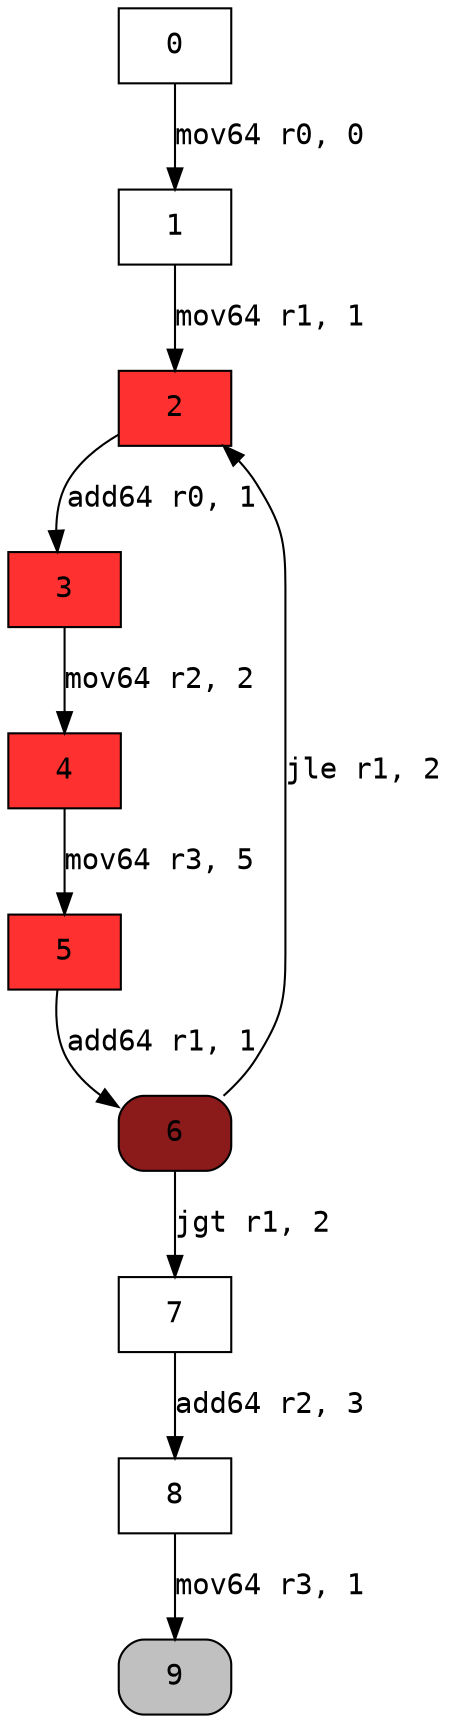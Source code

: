 digraph cfg { 
node [fontname="monospace"];
node [shape=box];
edge [fontname="monospace"];
  0 -> 1 [label="mov64 r0, 0"];
  1 -> 2 [label="mov64 r1, 1"];
  2 -> 3 [label="add64 r0, 1"];
  3 -> 4 [label="mov64 r2, 2"];
  4 -> 5 [label="mov64 r3, 5"];
  5 -> 6 [label="add64 r1, 1"];
  6 -> 7 [label="jgt r1, 2"];
  6 -> 2 [label="jle r1, 2"];
  7 -> 8 [label="add64 r2, 3"];
  8 -> 9 [label="mov64 r3, 1"];
2 [style=filled,fillcolor=firebrick1];
3 [style=filled,fillcolor=firebrick1];
4 [style=filled,fillcolor=firebrick1];
5 [style=filled,fillcolor=firebrick1];
6 [style="rounded,filled",fillcolor=firebrick4];
9 [style="rounded,filled",fillcolor=grey];
}